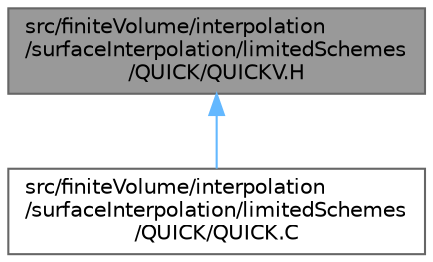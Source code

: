digraph "src/finiteVolume/interpolation/surfaceInterpolation/limitedSchemes/QUICK/QUICKV.H"
{
 // LATEX_PDF_SIZE
  bgcolor="transparent";
  edge [fontname=Helvetica,fontsize=10,labelfontname=Helvetica,labelfontsize=10];
  node [fontname=Helvetica,fontsize=10,shape=box,height=0.2,width=0.4];
  Node1 [id="Node000001",label="src/finiteVolume/interpolation\l/surfaceInterpolation/limitedSchemes\l/QUICK/QUICKV.H",height=0.2,width=0.4,color="gray40", fillcolor="grey60", style="filled", fontcolor="black",tooltip=" "];
  Node1 -> Node2 [id="edge1_Node000001_Node000002",dir="back",color="steelblue1",style="solid",tooltip=" "];
  Node2 [id="Node000002",label="src/finiteVolume/interpolation\l/surfaceInterpolation/limitedSchemes\l/QUICK/QUICK.C",height=0.2,width=0.4,color="grey40", fillcolor="white", style="filled",URL="$QUICK_8C.html",tooltip=" "];
}
